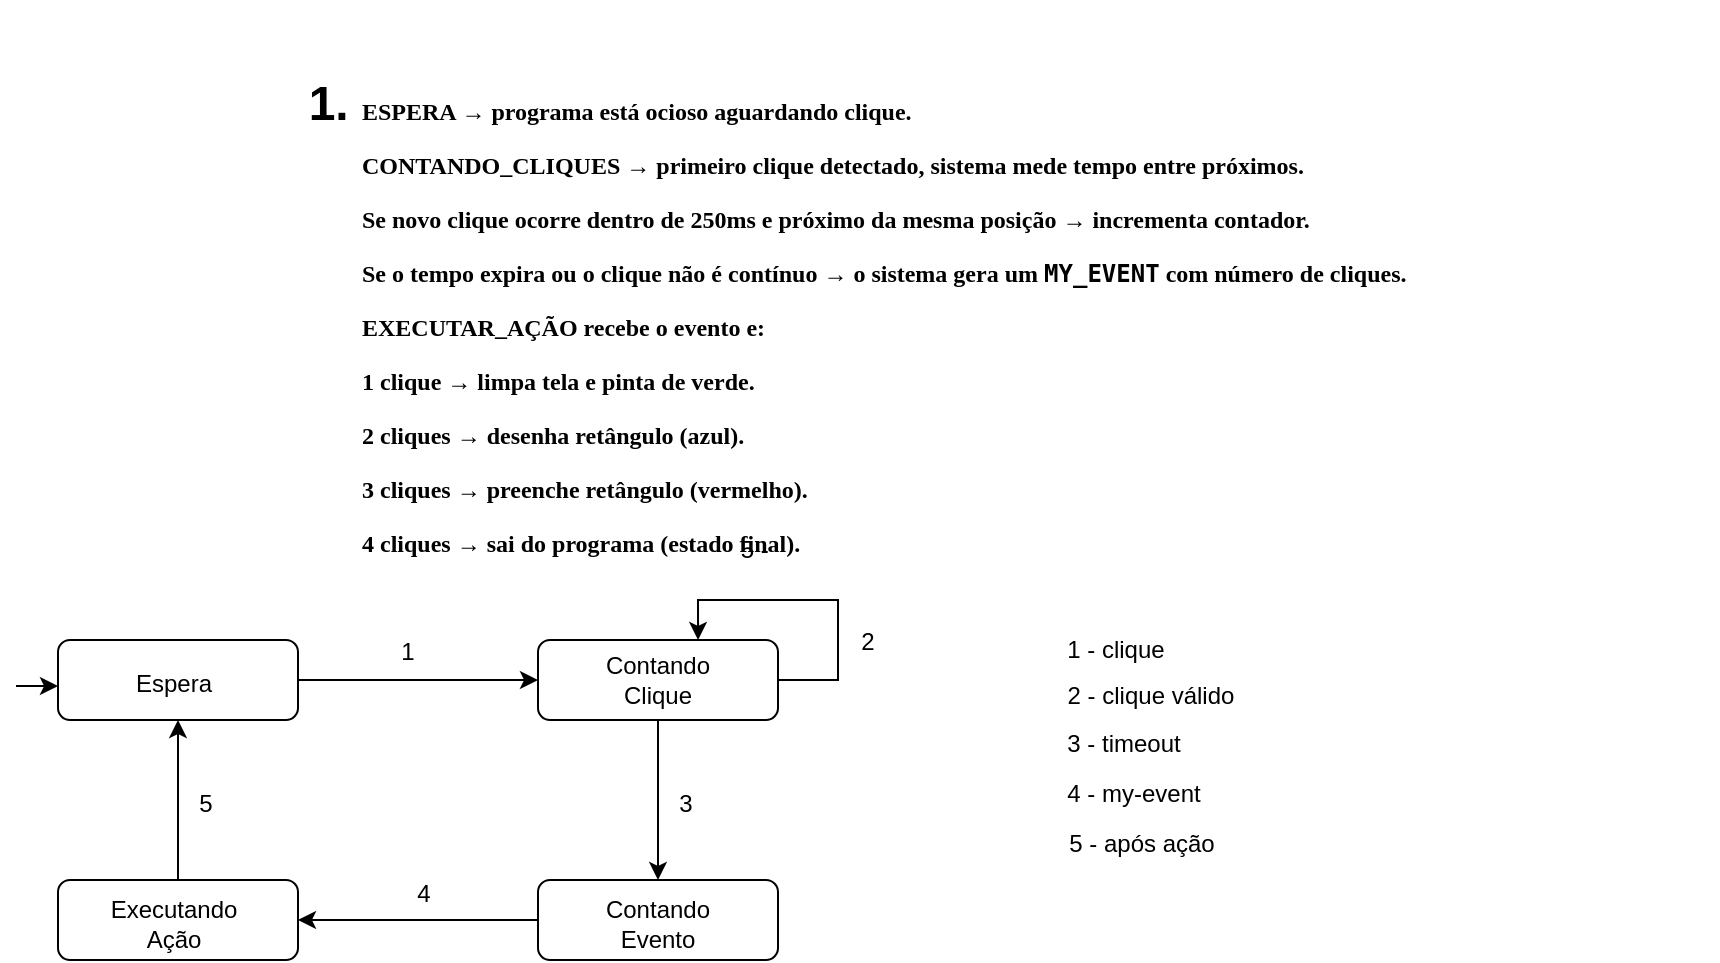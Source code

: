 <mxfile version="28.2.6">
  <diagram name="Página-1" id="0L4CvBB_3MZeE84FnJfP">
    <mxGraphModel dx="802" dy="447" grid="1" gridSize="10" guides="1" tooltips="1" connect="1" arrows="1" fold="1" page="1" pageScale="1" pageWidth="827" pageHeight="1169" math="0" shadow="0">
      <root>
        <mxCell id="0" />
        <mxCell id="1" parent="0" />
        <mxCell id="sX2OwVsKF5sni2FC-kUd-5" value="&lt;h2 data-end=&quot;1552&quot; data-start=&quot;1523&quot;&gt;&lt;strong data-end=&quot;1552&quot; data-start=&quot;1529&quot;&gt;&lt;/strong&gt;&lt;/h2&gt;&lt;h1 style=&quot;margin-top: 0px;&quot;&gt;&lt;ol style=&quot;line-height: 100%;&quot; data-end=&quot;2131&quot; data-start=&quot;1554&quot;&gt;&lt;li data-end=&quot;1609&quot; data-start=&quot;1554&quot;&gt;&lt;h5&gt;&lt;font style=&quot;font-size: 12px;&quot;&gt;&lt;font face=&quot;Times New Roman&quot; style=&quot;line-height: 100%;&quot;&gt;&lt;strong style=&quot;&quot; data-end=&quot;1567&quot; data-start=&quot;1557&quot;&gt;ESPERA&lt;/strong&gt; → programa está ocioso aguardando clique.&lt;br&gt;&lt;/font&gt;&lt;font face=&quot;Times New Roman&quot; style=&quot;line-height: 100%;&quot;&gt;&lt;strong data-end=&quot;1633&quot; data-start=&quot;1613&quot;&gt;CONTANDO_CLIQUES&lt;/strong&gt; → primeiro clique detectado, sistema mede tempo entre próximos.&lt;br&gt;&lt;/font&gt;&lt;font face=&quot;Times New Roman&quot; style=&quot;line-height: 100%;&quot;&gt;Se novo clique ocorre dentro de &lt;strong data-end=&quot;1742&quot; data-start=&quot;1733&quot;&gt;250ms&lt;/strong&gt; e próximo da mesma posição → &lt;strong data-end=&quot;1795&quot; data-start=&quot;1772&quot;&gt;incrementa contador&lt;/strong&gt;.&lt;br&gt;&lt;/font&gt;&lt;font face=&quot;Times New Roman&quot; style=&quot;line-height: 100%;&quot;&gt;Se o tempo expira &lt;strong data-end=&quot;1824&quot; data-start=&quot;1818&quot;&gt;ou&lt;/strong&gt; o clique não é contínuo → o sistema gera um &lt;code data-end=&quot;1879&quot; data-start=&quot;1869&quot;&gt;MY_EVENT&lt;/code&gt; com número de cliques.&lt;br&gt;&lt;/font&gt;&lt;font face=&quot;Times New Roman&quot; style=&quot;line-height: 100%;&quot;&gt;&lt;strong data-end=&quot;1923&quot; data-start=&quot;1906&quot;&gt;EXECUTAR_AÇÃO&lt;/strong&gt; recebe o evento e:&lt;br&gt;&lt;/font&gt;&lt;font face=&quot;Times New Roman&quot; style=&quot;line-height: 100%;&quot;&gt;1 clique → limpa tela e pinta de verde.&lt;br&gt;&lt;/font&gt;&lt;font face=&quot;Times New Roman&quot; style=&quot;line-height: 100%;&quot;&gt;2 cliques → desenha retângulo (azul).&lt;br&gt;&lt;/font&gt;&lt;font face=&quot;Times New Roman&quot; style=&quot;line-height: 100%;&quot;&gt;3 cliques → preenche retângulo (vermelho).&lt;br&gt;&lt;/font&gt;&lt;font face=&quot;Times New Roman&quot; style=&quot;line-height: 100%;&quot;&gt;4 cliques → &lt;strong style=&quot;&quot; data-end=&quot;2130&quot; data-start=&quot;2096&quot;&gt;sai do programa (estado final)&lt;/strong&gt;.&lt;/font&gt;&lt;/font&gt;&lt;/h5&gt;&lt;br&gt;&lt;/li&gt;&lt;br&gt;&lt;br&gt;&lt;br&gt;&lt;br&gt;&lt;/ol&gt;&lt;/h1&gt;" style="text;html=1;whiteSpace=wrap;overflow=hidden;rounded=0;" vertex="1" parent="1">
          <mxGeometry x="150" y="80" width="720" height="310" as="geometry" />
        </mxCell>
        <mxCell id="sX2OwVsKF5sni2FC-kUd-7" value="" style="rounded=1;whiteSpace=wrap;html=1;" vertex="1" parent="1">
          <mxGeometry x="40" y="400" width="120" height="40" as="geometry" />
        </mxCell>
        <mxCell id="sX2OwVsKF5sni2FC-kUd-8" value="" style="rounded=1;whiteSpace=wrap;html=1;" vertex="1" parent="1">
          <mxGeometry x="280" y="400" width="120" height="40" as="geometry" />
        </mxCell>
        <mxCell id="sX2OwVsKF5sni2FC-kUd-9" value="" style="rounded=1;whiteSpace=wrap;html=1;" vertex="1" parent="1">
          <mxGeometry x="40" y="520" width="120" height="40" as="geometry" />
        </mxCell>
        <mxCell id="sX2OwVsKF5sni2FC-kUd-10" value="" style="rounded=1;whiteSpace=wrap;html=1;" vertex="1" parent="1">
          <mxGeometry x="280" y="520" width="120" height="40" as="geometry" />
        </mxCell>
        <mxCell id="sX2OwVsKF5sni2FC-kUd-11" value="Espera" style="text;html=1;whiteSpace=wrap;strokeColor=none;fillColor=none;align=center;verticalAlign=middle;rounded=0;" vertex="1" parent="1">
          <mxGeometry x="68" y="417" width="60" height="10" as="geometry" />
        </mxCell>
        <mxCell id="sX2OwVsKF5sni2FC-kUd-12" value="Contando Clique" style="text;html=1;whiteSpace=wrap;strokeColor=none;fillColor=none;align=center;verticalAlign=middle;rounded=0;" vertex="1" parent="1">
          <mxGeometry x="305" y="405" width="70" height="30" as="geometry" />
        </mxCell>
        <mxCell id="sX2OwVsKF5sni2FC-kUd-13" value="Contando Evento" style="text;html=1;whiteSpace=wrap;strokeColor=none;fillColor=none;align=center;verticalAlign=middle;rounded=0;" vertex="1" parent="1">
          <mxGeometry x="310" y="527" width="60" height="30" as="geometry" />
        </mxCell>
        <mxCell id="sX2OwVsKF5sni2FC-kUd-14" value="Executando Ação" style="text;html=1;whiteSpace=wrap;strokeColor=none;fillColor=none;align=center;verticalAlign=middle;rounded=0;" vertex="1" parent="1">
          <mxGeometry x="68" y="527" width="60" height="30" as="geometry" />
        </mxCell>
        <mxCell id="sX2OwVsKF5sni2FC-kUd-15" value="" style="endArrow=classic;html=1;rounded=0;exitX=1;exitY=0.5;exitDx=0;exitDy=0;entryX=0;entryY=0.5;entryDx=0;entryDy=0;" edge="1" parent="1" source="sX2OwVsKF5sni2FC-kUd-7" target="sX2OwVsKF5sni2FC-kUd-8">
          <mxGeometry width="50" height="50" relative="1" as="geometry">
            <mxPoint x="200" y="435" as="sourcePoint" />
            <mxPoint x="270" y="420" as="targetPoint" />
          </mxGeometry>
        </mxCell>
        <mxCell id="sX2OwVsKF5sni2FC-kUd-16" value="" style="endArrow=classic;html=1;rounded=0;exitX=0.5;exitY=0;exitDx=0;exitDy=0;entryX=0.5;entryY=1;entryDx=0;entryDy=0;" edge="1" parent="1" source="sX2OwVsKF5sni2FC-kUd-9" target="sX2OwVsKF5sni2FC-kUd-7">
          <mxGeometry width="50" height="50" relative="1" as="geometry">
            <mxPoint x="90" y="510" as="sourcePoint" />
            <mxPoint x="140" y="460" as="targetPoint" />
            <Array as="points" />
          </mxGeometry>
        </mxCell>
        <mxCell id="sX2OwVsKF5sni2FC-kUd-17" value="" style="endArrow=classic;html=1;rounded=0;exitX=0;exitY=0.5;exitDx=0;exitDy=0;entryX=1;entryY=0.5;entryDx=0;entryDy=0;" edge="1" parent="1" source="sX2OwVsKF5sni2FC-kUd-10" target="sX2OwVsKF5sni2FC-kUd-9">
          <mxGeometry width="50" height="50" relative="1" as="geometry">
            <mxPoint x="190" y="540" as="sourcePoint" />
            <mxPoint x="240" y="490" as="targetPoint" />
          </mxGeometry>
        </mxCell>
        <mxCell id="sX2OwVsKF5sni2FC-kUd-18" value="" style="endArrow=classic;html=1;rounded=0;exitX=0.5;exitY=1;exitDx=0;exitDy=0;entryX=0.5;entryY=0;entryDx=0;entryDy=0;" edge="1" parent="1" source="sX2OwVsKF5sni2FC-kUd-8" target="sX2OwVsKF5sni2FC-kUd-10">
          <mxGeometry width="50" height="50" relative="1" as="geometry">
            <mxPoint x="325" y="510" as="sourcePoint" />
            <mxPoint x="375" y="460" as="targetPoint" />
          </mxGeometry>
        </mxCell>
        <mxCell id="sX2OwVsKF5sni2FC-kUd-19" value="" style="endArrow=classic;html=1;rounded=0;entryX=0;entryY=0.5;entryDx=0;entryDy=0;" edge="1" parent="1">
          <mxGeometry width="50" height="50" relative="1" as="geometry">
            <mxPoint x="19" y="423" as="sourcePoint" />
            <mxPoint x="40" y="423" as="targetPoint" />
            <Array as="points" />
          </mxGeometry>
        </mxCell>
        <mxCell id="sX2OwVsKF5sni2FC-kUd-20" value="" style="endArrow=classic;html=1;rounded=0;exitX=1;exitY=0.5;exitDx=0;exitDy=0;entryX=0.667;entryY=0;entryDx=0;entryDy=0;entryPerimeter=0;" edge="1" parent="1" source="sX2OwVsKF5sni2FC-kUd-8" target="sX2OwVsKF5sni2FC-kUd-8">
          <mxGeometry width="50" height="50" relative="1" as="geometry">
            <mxPoint x="360" y="420" as="sourcePoint" />
            <mxPoint x="410" y="370" as="targetPoint" />
            <Array as="points">
              <mxPoint x="430" y="420" />
              <mxPoint x="430" y="380" />
              <mxPoint x="360" y="380" />
            </Array>
          </mxGeometry>
        </mxCell>
        <mxCell id="sX2OwVsKF5sni2FC-kUd-21" value="1 - clique" style="text;html=1;whiteSpace=wrap;strokeColor=none;fillColor=none;align=center;verticalAlign=middle;rounded=0;" vertex="1" parent="1">
          <mxGeometry x="539" y="390" width="60" height="30" as="geometry" />
        </mxCell>
        <mxCell id="sX2OwVsKF5sni2FC-kUd-22" value="1" style="text;html=1;whiteSpace=wrap;strokeColor=none;fillColor=none;align=center;verticalAlign=middle;rounded=0;" vertex="1" parent="1">
          <mxGeometry x="185" y="393" width="60" height="25" as="geometry" />
        </mxCell>
        <mxCell id="sX2OwVsKF5sni2FC-kUd-23" value="2 - clique válido" style="text;html=1;whiteSpace=wrap;strokeColor=none;fillColor=none;align=center;verticalAlign=middle;rounded=0;" vertex="1" parent="1">
          <mxGeometry x="530" y="413" width="113" height="30" as="geometry" />
        </mxCell>
        <mxCell id="sX2OwVsKF5sni2FC-kUd-24" value="2" style="text;html=1;whiteSpace=wrap;strokeColor=none;fillColor=none;align=center;verticalAlign=middle;rounded=0;" vertex="1" parent="1">
          <mxGeometry x="415" y="391" width="60" height="20" as="geometry" />
        </mxCell>
        <mxCell id="sX2OwVsKF5sni2FC-kUd-25" value="3 - timeout" style="text;html=1;whiteSpace=wrap;strokeColor=none;fillColor=none;align=center;verticalAlign=middle;rounded=0;" vertex="1" parent="1">
          <mxGeometry x="543" y="437" width="60" height="30" as="geometry" />
        </mxCell>
        <mxCell id="sX2OwVsKF5sni2FC-kUd-26" value="3" style="text;html=1;whiteSpace=wrap;strokeColor=none;fillColor=none;align=center;verticalAlign=middle;rounded=0;" vertex="1" parent="1">
          <mxGeometry x="324" y="467" width="60" height="30" as="geometry" />
        </mxCell>
        <mxCell id="sX2OwVsKF5sni2FC-kUd-27" value="4" style="text;html=1;whiteSpace=wrap;strokeColor=none;fillColor=none;align=center;verticalAlign=middle;rounded=0;" vertex="1" parent="1">
          <mxGeometry x="193" y="512" width="60" height="30" as="geometry" />
        </mxCell>
        <mxCell id="sX2OwVsKF5sni2FC-kUd-28" value="5" style="text;html=1;whiteSpace=wrap;strokeColor=none;fillColor=none;align=center;verticalAlign=middle;rounded=0;" vertex="1" parent="1">
          <mxGeometry x="84" y="467" width="60" height="30" as="geometry" />
        </mxCell>
        <mxCell id="sX2OwVsKF5sni2FC-kUd-29" value="5 -&amp;nbsp;" style="text;html=1;whiteSpace=wrap;strokeColor=none;fillColor=none;align=center;verticalAlign=middle;rounded=0;" vertex="1" parent="1">
          <mxGeometry x="360" y="340" width="60" height="30" as="geometry" />
        </mxCell>
        <mxCell id="sX2OwVsKF5sni2FC-kUd-30" value="4 - my-event" style="text;html=1;whiteSpace=wrap;strokeColor=none;fillColor=none;align=center;verticalAlign=middle;rounded=0;" vertex="1" parent="1">
          <mxGeometry x="540" y="462" width="76" height="30" as="geometry" />
        </mxCell>
        <mxCell id="sX2OwVsKF5sni2FC-kUd-31" value="5 - após ação" style="text;html=1;whiteSpace=wrap;strokeColor=none;fillColor=none;align=center;verticalAlign=middle;rounded=0;" vertex="1" parent="1">
          <mxGeometry x="528" y="487" width="108" height="30" as="geometry" />
        </mxCell>
      </root>
    </mxGraphModel>
  </diagram>
</mxfile>
